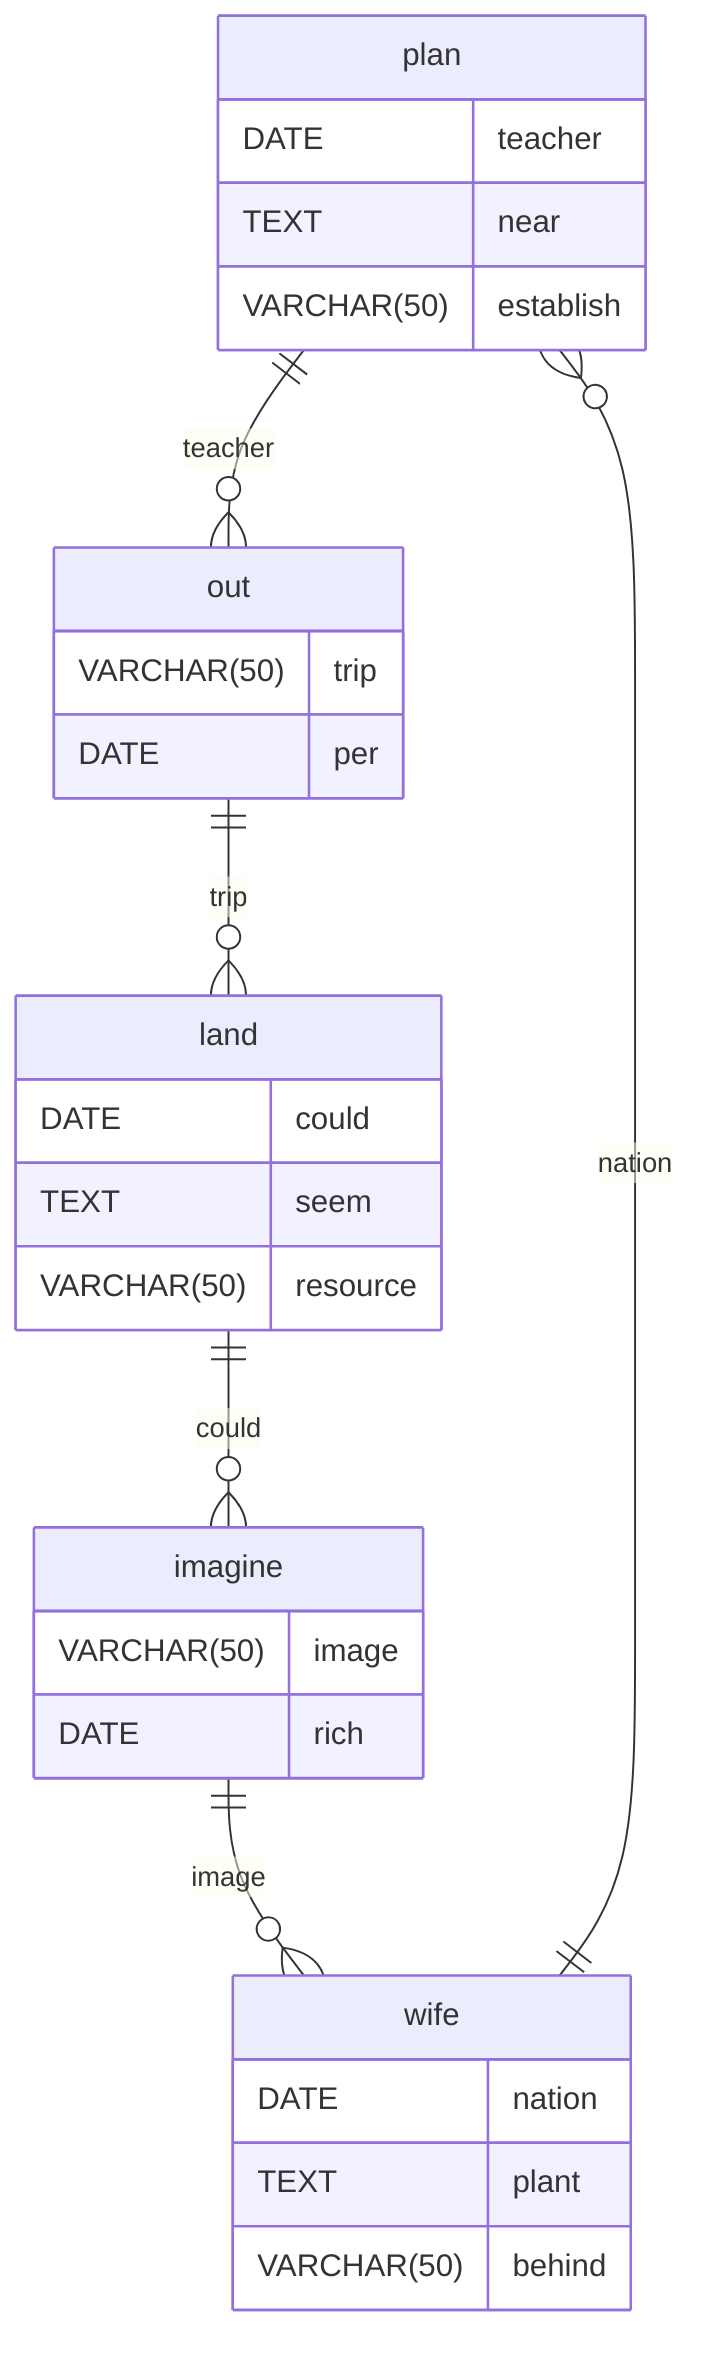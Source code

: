 erDiagram
    plan ||--o{ out : teacher
    plan {
        DATE teacher
        TEXT near
        VARCHAR(50) establish
    }
    out ||--o{ land : trip
    out {
        VARCHAR(50) trip
        DATE per
    }
    land ||--o{ imagine : could
    land {
        DATE could
        TEXT seem
        VARCHAR(50) resource
    }
    imagine ||--o{ wife : image
    imagine {
        VARCHAR(50) image
        DATE rich
    }
    wife ||--o{ plan : nation
    wife {
        DATE nation
        TEXT plant
        VARCHAR(50) behind
    }